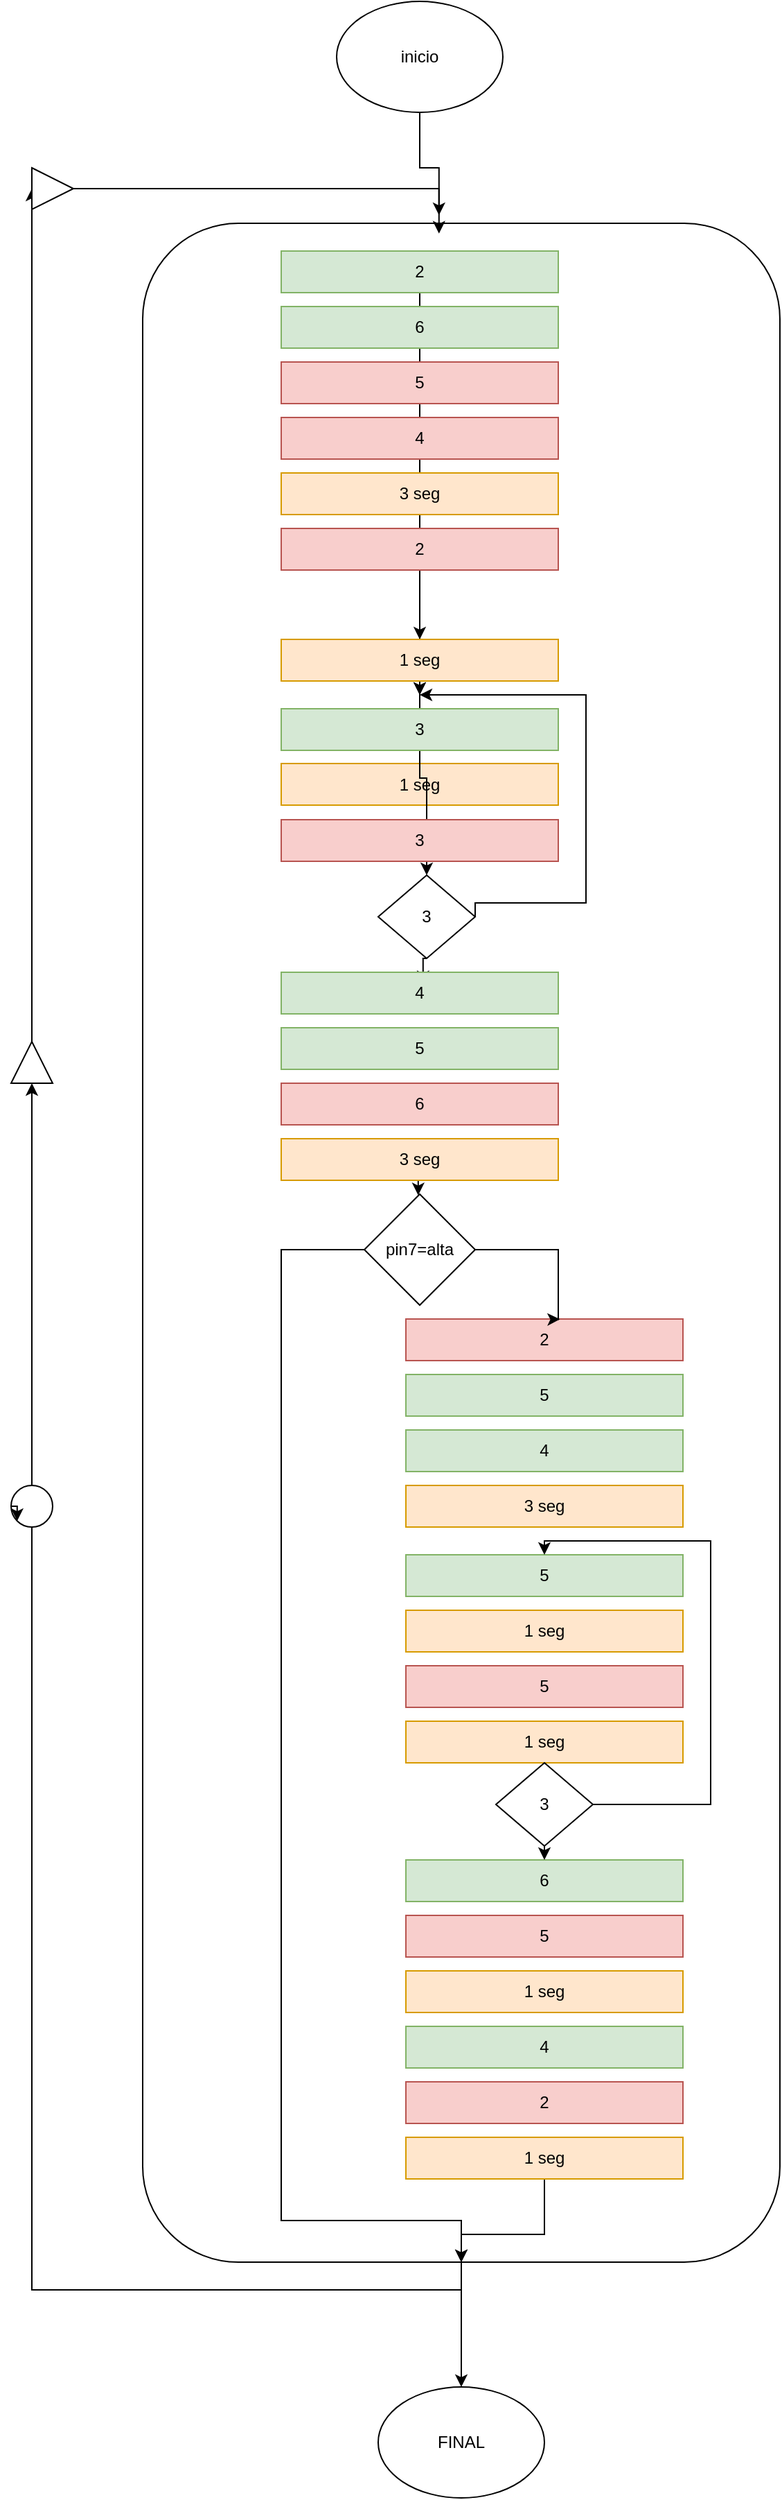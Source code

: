 <mxfile version="24.9.1">
  <diagram name="Página-1" id="wvItbT6RyoRtT2y1fZGn">
    <mxGraphModel dx="2868" dy="1616" grid="1" gridSize="10" guides="1" tooltips="1" connect="1" arrows="1" fold="1" page="1" pageScale="1" pageWidth="827" pageHeight="1169" math="0" shadow="0">
      <root>
        <mxCell id="0" />
        <mxCell id="1" parent="0" />
        <mxCell id="7iO0S0tdzFLD2IRPKDZ5-1" value="inicio" style="ellipse;whiteSpace=wrap;html=1;" vertex="1" parent="1">
          <mxGeometry x="300" y="20" width="120" height="80" as="geometry" />
        </mxCell>
        <mxCell id="7iO0S0tdzFLD2IRPKDZ5-7" style="edgeStyle=orthogonalEdgeStyle;rounded=0;orthogonalLoop=1;jettySize=auto;html=1;entryX=1;entryY=0.5;entryDx=0;entryDy=0;" edge="1" parent="1" target="7iO0S0tdzFLD2IRPKDZ5-6">
          <mxGeometry relative="1" as="geometry">
            <mxPoint x="390" y="1660" as="sourcePoint" />
            <Array as="points">
              <mxPoint x="390" y="1670" />
              <mxPoint x="80" y="1670" />
              <mxPoint x="80" y="1105" />
            </Array>
          </mxGeometry>
        </mxCell>
        <mxCell id="7iO0S0tdzFLD2IRPKDZ5-79" style="edgeStyle=orthogonalEdgeStyle;rounded=0;orthogonalLoop=1;jettySize=auto;html=1;entryX=0.5;entryY=0;entryDx=0;entryDy=0;" edge="1" parent="1" source="7iO0S0tdzFLD2IRPKDZ5-2" target="7iO0S0tdzFLD2IRPKDZ5-78">
          <mxGeometry relative="1" as="geometry" />
        </mxCell>
        <mxCell id="7iO0S0tdzFLD2IRPKDZ5-2" value="" style="rounded=1;whiteSpace=wrap;html=1;" vertex="1" parent="1">
          <mxGeometry x="160" y="180" width="460" height="1470" as="geometry" />
        </mxCell>
        <mxCell id="7iO0S0tdzFLD2IRPKDZ5-11" style="edgeStyle=orthogonalEdgeStyle;rounded=0;orthogonalLoop=1;jettySize=auto;html=1;entryX=0;entryY=0.5;entryDx=0;entryDy=0;" edge="1" parent="1" source="7iO0S0tdzFLD2IRPKDZ5-4" target="7iO0S0tdzFLD2IRPKDZ5-10">
          <mxGeometry relative="1" as="geometry">
            <Array as="points">
              <mxPoint x="80" y="475" />
            </Array>
          </mxGeometry>
        </mxCell>
        <mxCell id="7iO0S0tdzFLD2IRPKDZ5-4" value="" style="triangle;whiteSpace=wrap;html=1;rotation=-90;" vertex="1" parent="1">
          <mxGeometry x="65" y="770" width="30" height="30" as="geometry" />
        </mxCell>
        <mxCell id="7iO0S0tdzFLD2IRPKDZ5-9" style="edgeStyle=orthogonalEdgeStyle;rounded=0;orthogonalLoop=1;jettySize=auto;html=1;entryX=0;entryY=0.5;entryDx=0;entryDy=0;" edge="1" parent="1" source="7iO0S0tdzFLD2IRPKDZ5-6" target="7iO0S0tdzFLD2IRPKDZ5-4">
          <mxGeometry relative="1" as="geometry" />
        </mxCell>
        <mxCell id="7iO0S0tdzFLD2IRPKDZ5-6" value="" style="ellipse;whiteSpace=wrap;html=1;" vertex="1" parent="1">
          <mxGeometry x="65" y="1090" width="30" height="30" as="geometry" />
        </mxCell>
        <mxCell id="7iO0S0tdzFLD2IRPKDZ5-8" style="edgeStyle=orthogonalEdgeStyle;rounded=0;orthogonalLoop=1;jettySize=auto;html=1;exitX=0;exitY=0.5;exitDx=0;exitDy=0;entryX=0;entryY=1;entryDx=0;entryDy=0;" edge="1" parent="1" source="7iO0S0tdzFLD2IRPKDZ5-6" target="7iO0S0tdzFLD2IRPKDZ5-6">
          <mxGeometry relative="1" as="geometry" />
        </mxCell>
        <mxCell id="7iO0S0tdzFLD2IRPKDZ5-12" style="edgeStyle=orthogonalEdgeStyle;rounded=0;orthogonalLoop=1;jettySize=auto;html=1;entryX=0.465;entryY=-0.004;entryDx=0;entryDy=0;entryPerimeter=0;" edge="1" parent="1" source="7iO0S0tdzFLD2IRPKDZ5-10" target="7iO0S0tdzFLD2IRPKDZ5-2">
          <mxGeometry relative="1" as="geometry">
            <mxPoint x="310" y="250" as="targetPoint" />
          </mxGeometry>
        </mxCell>
        <mxCell id="7iO0S0tdzFLD2IRPKDZ5-10" value="" style="triangle;whiteSpace=wrap;html=1;rotation=0;" vertex="1" parent="1">
          <mxGeometry x="80" y="140" width="30" height="30" as="geometry" />
        </mxCell>
        <mxCell id="7iO0S0tdzFLD2IRPKDZ5-13" style="edgeStyle=orthogonalEdgeStyle;rounded=0;orthogonalLoop=1;jettySize=auto;html=1;entryX=0.465;entryY=0.005;entryDx=0;entryDy=0;entryPerimeter=0;" edge="1" parent="1" source="7iO0S0tdzFLD2IRPKDZ5-1" target="7iO0S0tdzFLD2IRPKDZ5-2">
          <mxGeometry relative="1" as="geometry" />
        </mxCell>
        <mxCell id="7iO0S0tdzFLD2IRPKDZ5-29" style="edgeStyle=orthogonalEdgeStyle;rounded=0;orthogonalLoop=1;jettySize=auto;html=1;exitX=0.5;exitY=1;exitDx=0;exitDy=0;" edge="1" parent="1" source="7iO0S0tdzFLD2IRPKDZ5-15">
          <mxGeometry relative="1" as="geometry">
            <mxPoint x="360" y="520" as="targetPoint" />
          </mxGeometry>
        </mxCell>
        <mxCell id="7iO0S0tdzFLD2IRPKDZ5-15" value="2" style="rounded=0;whiteSpace=wrap;html=1;fillColor=#d5e8d4;strokeColor=#82b366;" vertex="1" parent="1">
          <mxGeometry x="260" y="200" width="200" height="30" as="geometry" />
        </mxCell>
        <mxCell id="7iO0S0tdzFLD2IRPKDZ5-16" value="6" style="rounded=0;whiteSpace=wrap;html=1;fillColor=#d5e8d4;strokeColor=#82b366;" vertex="1" parent="1">
          <mxGeometry x="260" y="240" width="200" height="30" as="geometry" />
        </mxCell>
        <mxCell id="7iO0S0tdzFLD2IRPKDZ5-17" value="5" style="rounded=0;whiteSpace=wrap;html=1;fillColor=#f8cecc;strokeColor=#b85450;" vertex="1" parent="1">
          <mxGeometry x="260" y="280" width="200" height="30" as="geometry" />
        </mxCell>
        <mxCell id="7iO0S0tdzFLD2IRPKDZ5-18" value="4" style="rounded=0;whiteSpace=wrap;html=1;fillColor=#f8cecc;strokeColor=#b85450;" vertex="1" parent="1">
          <mxGeometry x="260" y="320" width="200" height="30" as="geometry" />
        </mxCell>
        <mxCell id="7iO0S0tdzFLD2IRPKDZ5-19" value="3 seg" style="rounded=0;whiteSpace=wrap;html=1;fillColor=#ffe6cc;strokeColor=#d79b00;" vertex="1" parent="1">
          <mxGeometry x="260" y="360" width="200" height="30" as="geometry" />
        </mxCell>
        <mxCell id="7iO0S0tdzFLD2IRPKDZ5-25" value="" style="edgeStyle=orthogonalEdgeStyle;rounded=0;orthogonalLoop=1;jettySize=auto;html=1;" edge="1" parent="1" source="7iO0S0tdzFLD2IRPKDZ5-20" target="7iO0S0tdzFLD2IRPKDZ5-23">
          <mxGeometry relative="1" as="geometry" />
        </mxCell>
        <mxCell id="7iO0S0tdzFLD2IRPKDZ5-32" style="edgeStyle=orthogonalEdgeStyle;rounded=0;orthogonalLoop=1;jettySize=auto;html=1;exitX=0.5;exitY=1;exitDx=0;exitDy=0;" edge="1" parent="1" source="7iO0S0tdzFLD2IRPKDZ5-20">
          <mxGeometry relative="1" as="geometry">
            <mxPoint x="360" y="520" as="targetPoint" />
          </mxGeometry>
        </mxCell>
        <mxCell id="7iO0S0tdzFLD2IRPKDZ5-20" value="2" style="rounded=0;whiteSpace=wrap;html=1;fillColor=#f8cecc;strokeColor=#b85450;" vertex="1" parent="1">
          <mxGeometry x="260" y="400" width="200" height="30" as="geometry" />
        </mxCell>
        <mxCell id="7iO0S0tdzFLD2IRPKDZ5-66" style="edgeStyle=orthogonalEdgeStyle;rounded=0;orthogonalLoop=1;jettySize=auto;html=1;exitX=0.5;exitY=1;exitDx=0;exitDy=0;" edge="1" parent="1" source="7iO0S0tdzFLD2IRPKDZ5-21">
          <mxGeometry relative="1" as="geometry">
            <mxPoint x="362.412" y="727.824" as="targetPoint" />
          </mxGeometry>
        </mxCell>
        <mxCell id="7iO0S0tdzFLD2IRPKDZ5-21" value="3" style="rhombus;whiteSpace=wrap;html=1;" vertex="1" parent="1">
          <mxGeometry x="330" y="650" width="70" height="60" as="geometry" />
        </mxCell>
        <mxCell id="7iO0S0tdzFLD2IRPKDZ5-22" value="1 seg" style="rounded=0;whiteSpace=wrap;html=1;fillColor=#ffe6cc;strokeColor=#d79b00;" vertex="1" parent="1">
          <mxGeometry x="260" y="569.5" width="200" height="30" as="geometry" />
        </mxCell>
        <mxCell id="7iO0S0tdzFLD2IRPKDZ5-30" style="edgeStyle=orthogonalEdgeStyle;rounded=0;orthogonalLoop=1;jettySize=auto;html=1;exitX=0.5;exitY=1;exitDx=0;exitDy=0;" edge="1" parent="1" source="7iO0S0tdzFLD2IRPKDZ5-23" target="7iO0S0tdzFLD2IRPKDZ5-21">
          <mxGeometry relative="1" as="geometry" />
        </mxCell>
        <mxCell id="7iO0S0tdzFLD2IRPKDZ5-23" value="1 seg" style="rounded=0;whiteSpace=wrap;html=1;fillColor=#ffe6cc;strokeColor=#d79b00;" vertex="1" parent="1">
          <mxGeometry x="260" y="480" width="200" height="30" as="geometry" />
        </mxCell>
        <mxCell id="7iO0S0tdzFLD2IRPKDZ5-26" value="3" style="rounded=0;whiteSpace=wrap;html=1;fillColor=#f8cecc;strokeColor=#b85450;" vertex="1" parent="1">
          <mxGeometry x="260" y="610" width="200" height="30" as="geometry" />
        </mxCell>
        <mxCell id="7iO0S0tdzFLD2IRPKDZ5-27" value="3" style="rounded=0;whiteSpace=wrap;html=1;fillColor=#d5e8d4;strokeColor=#82b366;" vertex="1" parent="1">
          <mxGeometry x="260" y="530" width="200" height="30" as="geometry" />
        </mxCell>
        <mxCell id="7iO0S0tdzFLD2IRPKDZ5-28" style="edgeStyle=orthogonalEdgeStyle;rounded=0;orthogonalLoop=1;jettySize=auto;html=1;exitX=1;exitY=0.5;exitDx=0;exitDy=0;" edge="1" parent="1" source="7iO0S0tdzFLD2IRPKDZ5-21">
          <mxGeometry relative="1" as="geometry">
            <mxPoint x="360" y="520" as="targetPoint" />
            <Array as="points">
              <mxPoint x="480" y="670" />
              <mxPoint x="480" y="520" />
            </Array>
          </mxGeometry>
        </mxCell>
        <mxCell id="7iO0S0tdzFLD2IRPKDZ5-33" value="4" style="rounded=0;whiteSpace=wrap;html=1;fillColor=#d5e8d4;strokeColor=#82b366;" vertex="1" parent="1">
          <mxGeometry x="260" y="720" width="200" height="30" as="geometry" />
        </mxCell>
        <mxCell id="7iO0S0tdzFLD2IRPKDZ5-34" value="6" style="rounded=0;whiteSpace=wrap;html=1;fillColor=#f8cecc;strokeColor=#b85450;" vertex="1" parent="1">
          <mxGeometry x="260" y="800" width="200" height="30" as="geometry" />
        </mxCell>
        <mxCell id="7iO0S0tdzFLD2IRPKDZ5-35" value="5" style="rounded=0;whiteSpace=wrap;html=1;fillColor=#d5e8d4;strokeColor=#82b366;" vertex="1" parent="1">
          <mxGeometry x="260" y="760" width="200" height="30" as="geometry" />
        </mxCell>
        <mxCell id="7iO0S0tdzFLD2IRPKDZ5-65" style="edgeStyle=orthogonalEdgeStyle;rounded=0;orthogonalLoop=1;jettySize=auto;html=1;exitX=0.5;exitY=1;exitDx=0;exitDy=0;" edge="1" parent="1" source="7iO0S0tdzFLD2IRPKDZ5-36">
          <mxGeometry relative="1" as="geometry">
            <mxPoint x="358.882" y="880.765" as="targetPoint" />
          </mxGeometry>
        </mxCell>
        <mxCell id="7iO0S0tdzFLD2IRPKDZ5-36" value="3 seg" style="rounded=0;whiteSpace=wrap;html=1;fillColor=#ffe6cc;strokeColor=#d79b00;" vertex="1" parent="1">
          <mxGeometry x="260" y="840" width="200" height="30" as="geometry" />
        </mxCell>
        <mxCell id="7iO0S0tdzFLD2IRPKDZ5-75" style="edgeStyle=orthogonalEdgeStyle;rounded=0;orthogonalLoop=1;jettySize=auto;html=1;entryX=0.5;entryY=1;entryDx=0;entryDy=0;" edge="1" parent="1" source="7iO0S0tdzFLD2IRPKDZ5-37" target="7iO0S0tdzFLD2IRPKDZ5-2">
          <mxGeometry relative="1" as="geometry">
            <Array as="points">
              <mxPoint x="260" y="920" />
              <mxPoint x="260" y="1620" />
              <mxPoint x="390" y="1620" />
            </Array>
          </mxGeometry>
        </mxCell>
        <mxCell id="7iO0S0tdzFLD2IRPKDZ5-37" value="pin7=alta" style="rhombus;whiteSpace=wrap;html=1;" vertex="1" parent="1">
          <mxGeometry x="320" y="880" width="80" height="80" as="geometry" />
        </mxCell>
        <mxCell id="7iO0S0tdzFLD2IRPKDZ5-38" value="2" style="rounded=0;whiteSpace=wrap;html=1;fillColor=#f8cecc;strokeColor=#b85450;" vertex="1" parent="1">
          <mxGeometry x="350" y="970" width="200" height="30" as="geometry" />
        </mxCell>
        <mxCell id="7iO0S0tdzFLD2IRPKDZ5-39" value="5" style="rounded=0;whiteSpace=wrap;html=1;fillColor=#d5e8d4;strokeColor=#82b366;" vertex="1" parent="1">
          <mxGeometry x="350" y="1010" width="200" height="30" as="geometry" />
        </mxCell>
        <mxCell id="7iO0S0tdzFLD2IRPKDZ5-40" value="4" style="rounded=0;whiteSpace=wrap;html=1;fillColor=#d5e8d4;strokeColor=#82b366;" vertex="1" parent="1">
          <mxGeometry x="350" y="1050" width="200" height="30" as="geometry" />
        </mxCell>
        <mxCell id="7iO0S0tdzFLD2IRPKDZ5-42" value="3 seg" style="rounded=0;whiteSpace=wrap;html=1;fillColor=#ffe6cc;strokeColor=#d79b00;" vertex="1" parent="1">
          <mxGeometry x="350" y="1090" width="200" height="30" as="geometry" />
        </mxCell>
        <mxCell id="7iO0S0tdzFLD2IRPKDZ5-50" value="5" style="rounded=0;whiteSpace=wrap;html=1;fillColor=#f8cecc;strokeColor=#b85450;" vertex="1" parent="1">
          <mxGeometry x="350" y="1220" width="200" height="30" as="geometry" />
        </mxCell>
        <mxCell id="7iO0S0tdzFLD2IRPKDZ5-51" value="1 seg" style="rounded=0;whiteSpace=wrap;html=1;fillColor=#ffe6cc;strokeColor=#d79b00;" vertex="1" parent="1">
          <mxGeometry x="350" y="1180" width="200" height="30" as="geometry" />
        </mxCell>
        <mxCell id="7iO0S0tdzFLD2IRPKDZ5-52" value="5" style="rounded=0;whiteSpace=wrap;html=1;fillColor=#d5e8d4;strokeColor=#82b366;" vertex="1" parent="1">
          <mxGeometry x="350" y="1140" width="200" height="30" as="geometry" />
        </mxCell>
        <mxCell id="7iO0S0tdzFLD2IRPKDZ5-53" style="edgeStyle=orthogonalEdgeStyle;rounded=0;orthogonalLoop=1;jettySize=auto;html=1;exitX=1;exitY=0.5;exitDx=0;exitDy=0;" edge="1" source="7iO0S0tdzFLD2IRPKDZ5-49" parent="1">
          <mxGeometry relative="1" as="geometry">
            <mxPoint x="450" y="1140" as="targetPoint" />
            <Array as="points">
              <mxPoint x="570" y="1320" />
              <mxPoint x="570" y="1130" />
              <mxPoint x="450" y="1130" />
            </Array>
          </mxGeometry>
        </mxCell>
        <mxCell id="7iO0S0tdzFLD2IRPKDZ5-63" style="edgeStyle=orthogonalEdgeStyle;rounded=0;orthogonalLoop=1;jettySize=auto;html=1;exitX=1;exitY=0.5;exitDx=0;exitDy=0;entryX=0.556;entryY=0.006;entryDx=0;entryDy=0;entryPerimeter=0;" edge="1" parent="1" source="7iO0S0tdzFLD2IRPKDZ5-37" target="7iO0S0tdzFLD2IRPKDZ5-38">
          <mxGeometry relative="1" as="geometry">
            <mxPoint x="420" y="920" as="sourcePoint" />
            <mxPoint x="470" y="1120" as="targetPoint" />
            <Array as="points">
              <mxPoint x="460" y="920" />
              <mxPoint x="460" y="970" />
            </Array>
          </mxGeometry>
        </mxCell>
        <mxCell id="7iO0S0tdzFLD2IRPKDZ5-67" value="6" style="rounded=0;whiteSpace=wrap;html=1;fillColor=#d5e8d4;strokeColor=#82b366;" vertex="1" parent="1">
          <mxGeometry x="350" y="1360" width="200" height="30" as="geometry" />
        </mxCell>
        <mxCell id="7iO0S0tdzFLD2IRPKDZ5-68" value="5" style="rounded=0;whiteSpace=wrap;html=1;fillColor=#f8cecc;strokeColor=#b85450;" vertex="1" parent="1">
          <mxGeometry x="350" y="1400" width="200" height="30" as="geometry" />
        </mxCell>
        <mxCell id="7iO0S0tdzFLD2IRPKDZ5-69" value="1 seg" style="rounded=0;whiteSpace=wrap;html=1;fillColor=#ffe6cc;strokeColor=#d79b00;" vertex="1" parent="1">
          <mxGeometry x="350" y="1440" width="200" height="30" as="geometry" />
        </mxCell>
        <mxCell id="7iO0S0tdzFLD2IRPKDZ5-70" value="1 seg" style="rounded=0;whiteSpace=wrap;html=1;fillColor=#ffe6cc;strokeColor=#d79b00;" vertex="1" parent="1">
          <mxGeometry x="350" y="1260" width="200" height="30" as="geometry" />
        </mxCell>
        <mxCell id="7iO0S0tdzFLD2IRPKDZ5-71" value="4" style="rounded=0;whiteSpace=wrap;html=1;fillColor=#d5e8d4;strokeColor=#82b366;" vertex="1" parent="1">
          <mxGeometry x="350" y="1480" width="200" height="30" as="geometry" />
        </mxCell>
        <mxCell id="7iO0S0tdzFLD2IRPKDZ5-72" value="2" style="rounded=0;whiteSpace=wrap;html=1;fillColor=#f8cecc;strokeColor=#b85450;" vertex="1" parent="1">
          <mxGeometry x="350" y="1520" width="200" height="30" as="geometry" />
        </mxCell>
        <mxCell id="7iO0S0tdzFLD2IRPKDZ5-77" style="edgeStyle=orthogonalEdgeStyle;rounded=0;orthogonalLoop=1;jettySize=auto;html=1;entryX=0.5;entryY=1;entryDx=0;entryDy=0;" edge="1" parent="1" source="7iO0S0tdzFLD2IRPKDZ5-73" target="7iO0S0tdzFLD2IRPKDZ5-2">
          <mxGeometry relative="1" as="geometry">
            <Array as="points">
              <mxPoint x="450" y="1630" />
              <mxPoint x="390" y="1630" />
            </Array>
          </mxGeometry>
        </mxCell>
        <mxCell id="7iO0S0tdzFLD2IRPKDZ5-73" value="1 seg" style="rounded=0;whiteSpace=wrap;html=1;fillColor=#ffe6cc;strokeColor=#d79b00;" vertex="1" parent="1">
          <mxGeometry x="350" y="1560" width="200" height="30" as="geometry" />
        </mxCell>
        <mxCell id="7iO0S0tdzFLD2IRPKDZ5-80" style="edgeStyle=orthogonalEdgeStyle;rounded=0;orthogonalLoop=1;jettySize=auto;html=1;exitX=0.5;exitY=1;exitDx=0;exitDy=0;entryX=0.5;entryY=0;entryDx=0;entryDy=0;" edge="1" parent="1" source="7iO0S0tdzFLD2IRPKDZ5-49" target="7iO0S0tdzFLD2IRPKDZ5-67">
          <mxGeometry relative="1" as="geometry" />
        </mxCell>
        <mxCell id="7iO0S0tdzFLD2IRPKDZ5-49" value="3" style="rhombus;whiteSpace=wrap;html=1;" vertex="1" parent="1">
          <mxGeometry x="415" y="1290" width="70" height="60" as="geometry" />
        </mxCell>
        <mxCell id="7iO0S0tdzFLD2IRPKDZ5-78" value="FINAL" style="ellipse;whiteSpace=wrap;html=1;" vertex="1" parent="1">
          <mxGeometry x="330" y="1740" width="120" height="80" as="geometry" />
        </mxCell>
      </root>
    </mxGraphModel>
  </diagram>
</mxfile>
